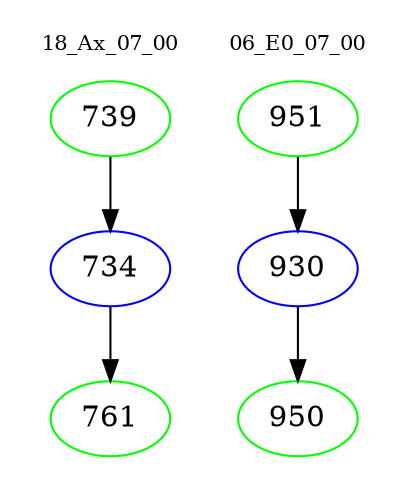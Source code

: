 digraph{
subgraph cluster_0 {
color = white
label = "18_Ax_07_00";
fontsize=10;
T0_739 [label="739", color="green"]
T0_739 -> T0_734 [color="black"]
T0_734 [label="734", color="blue"]
T0_734 -> T0_761 [color="black"]
T0_761 [label="761", color="green"]
}
subgraph cluster_1 {
color = white
label = "06_E0_07_00";
fontsize=10;
T1_951 [label="951", color="green"]
T1_951 -> T1_930 [color="black"]
T1_930 [label="930", color="blue"]
T1_930 -> T1_950 [color="black"]
T1_950 [label="950", color="green"]
}
}
